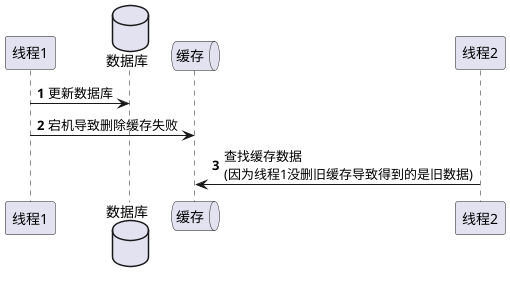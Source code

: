 @startuml
'https://plantuml.com/sequence-diagram

autonumber
participant 线程1 as Thread1

database 数据库 as Db
Queue 缓存 as Cache
participant 线程2 as Thread2

Thread1 -> Db : 更新数据库
Thread1 -> Cache : 宕机导致删除缓存失败
Thread2 -> Cache : 查找缓存数据\n(因为线程1没删旧缓存导致得到的是旧数据)



@enduml